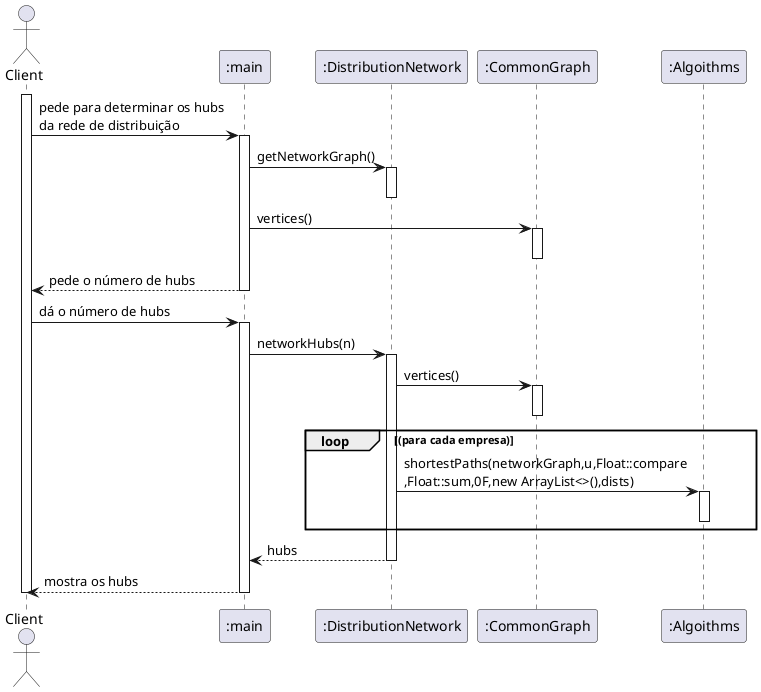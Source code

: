 @startuml
actor "Client" as cli
participant ":main" as main
participant ":DistributionNetwork" as disNet
participant ":CommonGraph" as graph
participant ":Algoithms" as alg

activate cli

cli -> main : pede para determinar os hubs \nda rede de distribuição

activate main

main -> disNet : getNetworkGraph()
activate disNet
deactivate disNet

main -> graph : vertices()
activate graph
deactivate graph

main --> cli : pede o número de hubs
deactivate main

cli -> main : dá o número de hubs

activate main

main -> disNet :networkHubs(n)
activate disNet


disNet -> graph : vertices()
activate graph
deactivate graph

loop (para cada empresa)
disNet -> alg : shortestPaths(networkGraph,u,Float::compare\n,Float::sum,0F,new ArrayList<>(),dists)
activate alg
deactivate alg
end

disNet --> main : hubs

deactivate disNet

main --> cli : mostra os hubs
deactivate main

deactivate cli

@enduml